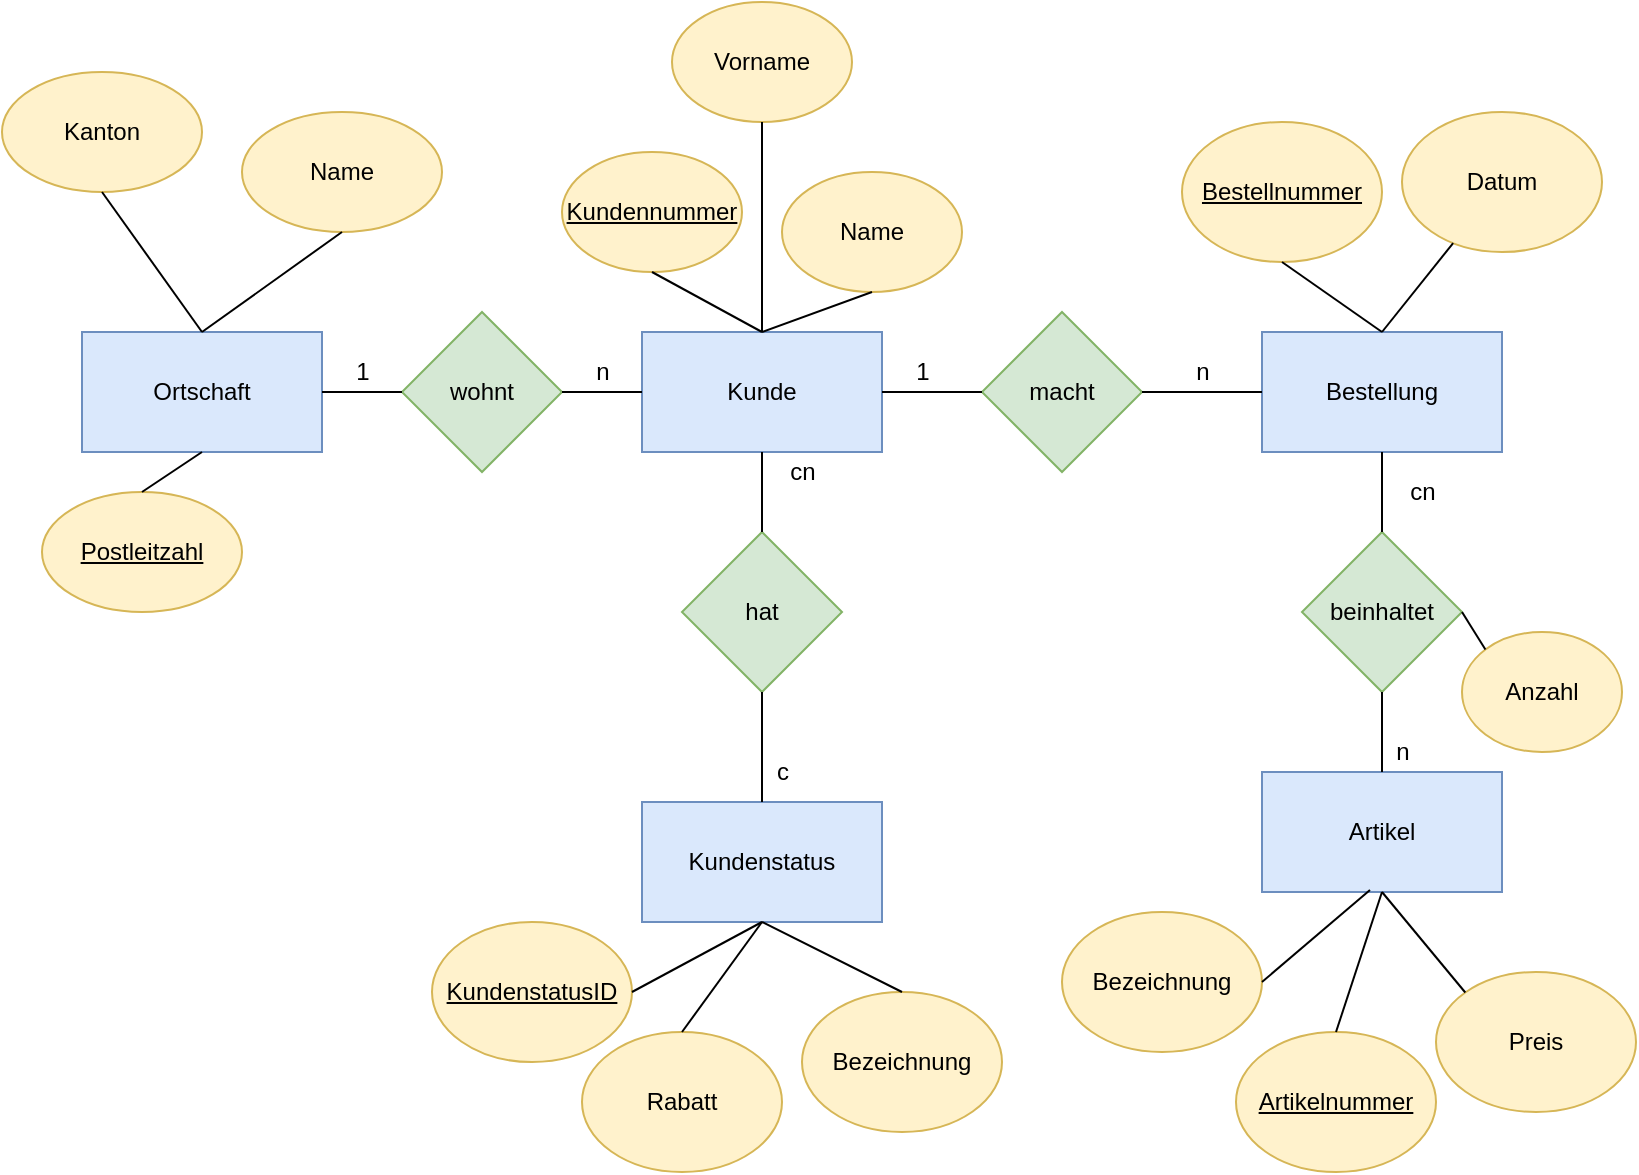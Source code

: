 <mxfile version="20.3.0" type="device"><diagram id="xwAzgsWyY6-FpYlfGLR4" name="Seite-1"><mxGraphModel dx="1234" dy="787" grid="1" gridSize="10" guides="1" tooltips="1" connect="1" arrows="1" fold="1" page="1" pageScale="1" pageWidth="827" pageHeight="1169" math="0" shadow="0"><root><mxCell id="0"/><mxCell id="1" parent="0"/><mxCell id="b8vkZWEt1r1g3HTHjguu-1" value="Bestellung" style="rounded=0;whiteSpace=wrap;html=1;fillColor=#dae8fc;strokeColor=#6c8ebf;" parent="1" vertex="1"><mxGeometry x="640" y="350" width="120" height="60" as="geometry"/></mxCell><mxCell id="b8vkZWEt1r1g3HTHjguu-2" value="Kunde" style="rounded=0;whiteSpace=wrap;html=1;fillColor=#dae8fc;strokeColor=#6c8ebf;" parent="1" vertex="1"><mxGeometry x="330" y="350" width="120" height="60" as="geometry"/></mxCell><mxCell id="b8vkZWEt1r1g3HTHjguu-3" value="Ortschaft" style="rounded=0;whiteSpace=wrap;html=1;fillColor=#dae8fc;strokeColor=#6c8ebf;" parent="1" vertex="1"><mxGeometry x="50" y="350" width="120" height="60" as="geometry"/></mxCell><mxCell id="b8vkZWEt1r1g3HTHjguu-4" value="Artikel" style="rounded=0;whiteSpace=wrap;html=1;fillColor=#dae8fc;strokeColor=#6c8ebf;" parent="1" vertex="1"><mxGeometry x="640" y="570" width="120" height="60" as="geometry"/></mxCell><mxCell id="b8vkZWEt1r1g3HTHjguu-5" value="wohnt" style="rhombus;whiteSpace=wrap;html=1;fillColor=#d5e8d4;strokeColor=#82b366;" parent="1" vertex="1"><mxGeometry x="210" y="340" width="80" height="80" as="geometry"/></mxCell><mxCell id="b8vkZWEt1r1g3HTHjguu-6" value="macht" style="rhombus;whiteSpace=wrap;html=1;fillColor=#d5e8d4;strokeColor=#82b366;" parent="1" vertex="1"><mxGeometry x="500" y="340" width="80" height="80" as="geometry"/></mxCell><mxCell id="b8vkZWEt1r1g3HTHjguu-7" value="beinhaltet" style="rhombus;whiteSpace=wrap;html=1;fillColor=#d5e8d4;strokeColor=#82b366;" parent="1" vertex="1"><mxGeometry x="660" y="450" width="80" height="80" as="geometry"/></mxCell><mxCell id="b8vkZWEt1r1g3HTHjguu-8" value="" style="endArrow=none;html=1;rounded=0;exitX=0;exitY=0.5;exitDx=0;exitDy=0;entryX=1;entryY=0.5;entryDx=0;entryDy=0;" parent="1" source="b8vkZWEt1r1g3HTHjguu-2" target="b8vkZWEt1r1g3HTHjguu-5" edge="1"><mxGeometry width="50" height="50" relative="1" as="geometry"><mxPoint x="390" y="490" as="sourcePoint"/><mxPoint x="440" y="440" as="targetPoint"/></mxGeometry></mxCell><mxCell id="b8vkZWEt1r1g3HTHjguu-9" value="" style="endArrow=none;html=1;rounded=0;exitX=0;exitY=0.5;exitDx=0;exitDy=0;entryX=1;entryY=0.5;entryDx=0;entryDy=0;" parent="1" source="b8vkZWEt1r1g3HTHjguu-5" target="b8vkZWEt1r1g3HTHjguu-3" edge="1"><mxGeometry width="50" height="50" relative="1" as="geometry"><mxPoint x="390" y="490" as="sourcePoint"/><mxPoint x="320" y="380" as="targetPoint"/></mxGeometry></mxCell><mxCell id="b8vkZWEt1r1g3HTHjguu-11" value="" style="endArrow=none;html=1;rounded=0;entryX=0;entryY=0.5;entryDx=0;entryDy=0;exitX=1;exitY=0.5;exitDx=0;exitDy=0;" parent="1" source="b8vkZWEt1r1g3HTHjguu-6" target="b8vkZWEt1r1g3HTHjguu-1" edge="1"><mxGeometry width="50" height="50" relative="1" as="geometry"><mxPoint x="390" y="490" as="sourcePoint"/><mxPoint x="440" y="440" as="targetPoint"/></mxGeometry></mxCell><mxCell id="b8vkZWEt1r1g3HTHjguu-12" value="" style="endArrow=none;html=1;rounded=0;entryX=0.5;entryY=1;entryDx=0;entryDy=0;exitX=0.5;exitY=0;exitDx=0;exitDy=0;" parent="1" source="b8vkZWEt1r1g3HTHjguu-7" target="b8vkZWEt1r1g3HTHjguu-1" edge="1"><mxGeometry width="50" height="50" relative="1" as="geometry"><mxPoint x="390" y="490" as="sourcePoint"/><mxPoint x="440" y="440" as="targetPoint"/></mxGeometry></mxCell><mxCell id="b8vkZWEt1r1g3HTHjguu-13" value="" style="endArrow=none;html=1;rounded=0;entryX=0.5;entryY=1;entryDx=0;entryDy=0;exitX=0.5;exitY=0;exitDx=0;exitDy=0;" parent="1" source="b8vkZWEt1r1g3HTHjguu-4" target="b8vkZWEt1r1g3HTHjguu-7" edge="1"><mxGeometry width="50" height="50" relative="1" as="geometry"><mxPoint x="390" y="490" as="sourcePoint"/><mxPoint x="440" y="440" as="targetPoint"/></mxGeometry></mxCell><mxCell id="b8vkZWEt1r1g3HTHjguu-14" value="&lt;u&gt;Kundennummer&lt;/u&gt;" style="ellipse;whiteSpace=wrap;html=1;fillColor=#fff2cc;strokeColor=#d6b656;" parent="1" vertex="1"><mxGeometry x="290" y="260" width="90" height="60" as="geometry"/></mxCell><mxCell id="b8vkZWEt1r1g3HTHjguu-15" value="Name" style="ellipse;whiteSpace=wrap;html=1;fillColor=#fff2cc;strokeColor=#d6b656;" parent="1" vertex="1"><mxGeometry x="400" y="270" width="90" height="60" as="geometry"/></mxCell><mxCell id="b8vkZWEt1r1g3HTHjguu-16" value="Vorname" style="ellipse;whiteSpace=wrap;html=1;fillColor=#fff2cc;strokeColor=#d6b656;" parent="1" vertex="1"><mxGeometry x="345" y="185" width="90" height="60" as="geometry"/></mxCell><mxCell id="b8vkZWEt1r1g3HTHjguu-18" value="" style="endArrow=none;html=1;rounded=0;exitX=0.5;exitY=1;exitDx=0;exitDy=0;" parent="1" source="b8vkZWEt1r1g3HTHjguu-16" edge="1"><mxGeometry width="50" height="50" relative="1" as="geometry"><mxPoint x="390" y="250" as="sourcePoint"/><mxPoint x="390" y="350" as="targetPoint"/></mxGeometry></mxCell><mxCell id="b8vkZWEt1r1g3HTHjguu-19" value="" style="endArrow=none;html=1;rounded=0;exitX=0.5;exitY=1;exitDx=0;exitDy=0;entryX=0.5;entryY=0;entryDx=0;entryDy=0;" parent="1" source="b8vkZWEt1r1g3HTHjguu-14" target="b8vkZWEt1r1g3HTHjguu-2" edge="1"><mxGeometry width="50" height="50" relative="1" as="geometry"><mxPoint x="390" y="490" as="sourcePoint"/><mxPoint x="440" y="440" as="targetPoint"/></mxGeometry></mxCell><mxCell id="b8vkZWEt1r1g3HTHjguu-20" value="" style="endArrow=none;html=1;rounded=0;entryX=0.5;entryY=1;entryDx=0;entryDy=0;exitX=0.5;exitY=0;exitDx=0;exitDy=0;" parent="1" source="b8vkZWEt1r1g3HTHjguu-2" target="b8vkZWEt1r1g3HTHjguu-15" edge="1"><mxGeometry width="50" height="50" relative="1" as="geometry"><mxPoint x="390" y="490" as="sourcePoint"/><mxPoint x="440" y="440" as="targetPoint"/></mxGeometry></mxCell><mxCell id="b8vkZWEt1r1g3HTHjguu-21" value="&lt;u&gt;Postleitzahl&lt;/u&gt;" style="ellipse;whiteSpace=wrap;html=1;fillColor=#fff2cc;strokeColor=#d6b656;" parent="1" vertex="1"><mxGeometry x="30" y="430" width="100" height="60" as="geometry"/></mxCell><mxCell id="b8vkZWEt1r1g3HTHjguu-22" value="Kanton" style="ellipse;whiteSpace=wrap;html=1;fillColor=#fff2cc;strokeColor=#d6b656;" parent="1" vertex="1"><mxGeometry x="10" y="220" width="100" height="60" as="geometry"/></mxCell><mxCell id="b8vkZWEt1r1g3HTHjguu-23" value="Name" style="ellipse;whiteSpace=wrap;html=1;fillColor=#fff2cc;strokeColor=#d6b656;" parent="1" vertex="1"><mxGeometry x="130" y="240" width="100" height="60" as="geometry"/></mxCell><mxCell id="b8vkZWEt1r1g3HTHjguu-24" value="" style="endArrow=none;html=1;rounded=0;entryX=0.5;entryY=1;entryDx=0;entryDy=0;exitX=0.5;exitY=0;exitDx=0;exitDy=0;" parent="1" source="b8vkZWEt1r1g3HTHjguu-3" target="b8vkZWEt1r1g3HTHjguu-23" edge="1"><mxGeometry width="50" height="50" relative="1" as="geometry"><mxPoint x="390" y="490" as="sourcePoint"/><mxPoint x="440" y="440" as="targetPoint"/></mxGeometry></mxCell><mxCell id="b8vkZWEt1r1g3HTHjguu-25" value="" style="endArrow=none;html=1;rounded=0;entryX=0.5;entryY=1;entryDx=0;entryDy=0;exitX=0.5;exitY=0;exitDx=0;exitDy=0;" parent="1" source="b8vkZWEt1r1g3HTHjguu-3" target="b8vkZWEt1r1g3HTHjguu-22" edge="1"><mxGeometry width="50" height="50" relative="1" as="geometry"><mxPoint x="390" y="490" as="sourcePoint"/><mxPoint x="440" y="440" as="targetPoint"/></mxGeometry></mxCell><mxCell id="b8vkZWEt1r1g3HTHjguu-26" value="" style="endArrow=none;html=1;rounded=0;entryX=0.5;entryY=1;entryDx=0;entryDy=0;exitX=0.5;exitY=0;exitDx=0;exitDy=0;" parent="1" source="b8vkZWEt1r1g3HTHjguu-21" target="b8vkZWEt1r1g3HTHjguu-3" edge="1"><mxGeometry width="50" height="50" relative="1" as="geometry"><mxPoint x="390" y="440" as="sourcePoint"/><mxPoint x="440" y="440" as="targetPoint"/></mxGeometry></mxCell><mxCell id="b8vkZWEt1r1g3HTHjguu-27" value="&lt;u&gt;Bestellnummer&lt;/u&gt;" style="ellipse;whiteSpace=wrap;html=1;fillColor=#fff2cc;strokeColor=#d6b656;" parent="1" vertex="1"><mxGeometry x="600" y="245" width="100" height="70" as="geometry"/></mxCell><mxCell id="b8vkZWEt1r1g3HTHjguu-28" value="Datum" style="ellipse;whiteSpace=wrap;html=1;fillColor=#fff2cc;strokeColor=#d6b656;" parent="1" vertex="1"><mxGeometry x="710" y="240" width="100" height="70" as="geometry"/></mxCell><mxCell id="b8vkZWEt1r1g3HTHjguu-29" value="" style="endArrow=none;html=1;rounded=0;entryX=0.5;entryY=1;entryDx=0;entryDy=0;exitX=0.5;exitY=0;exitDx=0;exitDy=0;" parent="1" source="b8vkZWEt1r1g3HTHjguu-1" target="b8vkZWEt1r1g3HTHjguu-27" edge="1"><mxGeometry width="50" height="50" relative="1" as="geometry"><mxPoint x="390" y="490" as="sourcePoint"/><mxPoint x="440" y="440" as="targetPoint"/></mxGeometry></mxCell><mxCell id="b8vkZWEt1r1g3HTHjguu-30" value="" style="endArrow=none;html=1;rounded=0;exitX=0.5;exitY=0;exitDx=0;exitDy=0;" parent="1" source="b8vkZWEt1r1g3HTHjguu-1" target="b8vkZWEt1r1g3HTHjguu-28" edge="1"><mxGeometry width="50" height="50" relative="1" as="geometry"><mxPoint x="390" y="490" as="sourcePoint"/><mxPoint x="440" y="440" as="targetPoint"/></mxGeometry></mxCell><mxCell id="b8vkZWEt1r1g3HTHjguu-32" value="&lt;u&gt;Artikelnummer&lt;/u&gt;" style="ellipse;whiteSpace=wrap;html=1;fillColor=#fff2cc;strokeColor=#d6b656;" parent="1" vertex="1"><mxGeometry x="627" y="700" width="100" height="70" as="geometry"/></mxCell><mxCell id="b8vkZWEt1r1g3HTHjguu-33" value="Bezeichnung" style="ellipse;whiteSpace=wrap;html=1;fillColor=#fff2cc;strokeColor=#d6b656;" parent="1" vertex="1"><mxGeometry x="540" y="640" width="100" height="70" as="geometry"/></mxCell><mxCell id="b8vkZWEt1r1g3HTHjguu-34" value="Preis" style="ellipse;whiteSpace=wrap;html=1;fillColor=#fff2cc;strokeColor=#d6b656;" parent="1" vertex="1"><mxGeometry x="727" y="670" width="100" height="70" as="geometry"/></mxCell><mxCell id="b8vkZWEt1r1g3HTHjguu-35" value="" style="endArrow=none;html=1;rounded=0;entryX=0.5;entryY=0;entryDx=0;entryDy=0;exitX=0.5;exitY=1;exitDx=0;exitDy=0;" parent="1" source="b8vkZWEt1r1g3HTHjguu-4" target="b8vkZWEt1r1g3HTHjguu-32" edge="1"><mxGeometry width="50" height="50" relative="1" as="geometry"><mxPoint x="390" y="490" as="sourcePoint"/><mxPoint x="440" y="440" as="targetPoint"/></mxGeometry></mxCell><mxCell id="b8vkZWEt1r1g3HTHjguu-36" value="" style="endArrow=none;html=1;rounded=0;entryX=1;entryY=0.5;entryDx=0;entryDy=0;exitX=0.45;exitY=0.983;exitDx=0;exitDy=0;exitPerimeter=0;" parent="1" source="b8vkZWEt1r1g3HTHjguu-4" target="b8vkZWEt1r1g3HTHjguu-33" edge="1"><mxGeometry width="50" height="50" relative="1" as="geometry"><mxPoint x="390" y="490" as="sourcePoint"/><mxPoint x="440" y="440" as="targetPoint"/></mxGeometry></mxCell><mxCell id="b8vkZWEt1r1g3HTHjguu-37" value="" style="endArrow=none;html=1;rounded=0;exitX=0;exitY=0;exitDx=0;exitDy=0;entryX=0.5;entryY=1;entryDx=0;entryDy=0;" parent="1" source="b8vkZWEt1r1g3HTHjguu-34" target="b8vkZWEt1r1g3HTHjguu-4" edge="1"><mxGeometry width="50" height="50" relative="1" as="geometry"><mxPoint x="390" y="490" as="sourcePoint"/><mxPoint x="440" y="440" as="targetPoint"/></mxGeometry></mxCell><mxCell id="b8vkZWEt1r1g3HTHjguu-38" value="" style="endArrow=none;html=1;rounded=0;entryX=1;entryY=0.5;entryDx=0;entryDy=0;exitX=0;exitY=0.5;exitDx=0;exitDy=0;" parent="1" source="b8vkZWEt1r1g3HTHjguu-6" target="b8vkZWEt1r1g3HTHjguu-2" edge="1"><mxGeometry width="50" height="50" relative="1" as="geometry"><mxPoint x="390" y="490" as="sourcePoint"/><mxPoint x="440" y="440" as="targetPoint"/></mxGeometry></mxCell><mxCell id="b8vkZWEt1r1g3HTHjguu-39" value="1" style="text;html=1;align=center;verticalAlign=middle;resizable=0;points=[];autosize=1;strokeColor=none;fillColor=none;" parent="1" vertex="1"><mxGeometry x="455" y="355" width="30" height="30" as="geometry"/></mxCell><mxCell id="b8vkZWEt1r1g3HTHjguu-40" value="n" style="text;html=1;align=center;verticalAlign=middle;resizable=0;points=[];autosize=1;strokeColor=none;fillColor=none;" parent="1" vertex="1"><mxGeometry x="595" y="355" width="30" height="30" as="geometry"/></mxCell><mxCell id="b8vkZWEt1r1g3HTHjguu-41" value="cn" style="text;html=1;align=center;verticalAlign=middle;resizable=0;points=[];autosize=1;strokeColor=none;fillColor=none;" parent="1" vertex="1"><mxGeometry x="700" y="415" width="40" height="30" as="geometry"/></mxCell><mxCell id="b8vkZWEt1r1g3HTHjguu-42" value="n" style="text;html=1;align=center;verticalAlign=middle;resizable=0;points=[];autosize=1;strokeColor=none;fillColor=none;" parent="1" vertex="1"><mxGeometry x="695" y="545" width="30" height="30" as="geometry"/></mxCell><mxCell id="b8vkZWEt1r1g3HTHjguu-43" value="n" style="text;html=1;align=center;verticalAlign=middle;resizable=0;points=[];autosize=1;strokeColor=none;fillColor=none;" parent="1" vertex="1"><mxGeometry x="295" y="355" width="30" height="30" as="geometry"/></mxCell><mxCell id="b8vkZWEt1r1g3HTHjguu-44" value="1" style="text;html=1;align=center;verticalAlign=middle;resizable=0;points=[];autosize=1;strokeColor=none;fillColor=none;" parent="1" vertex="1"><mxGeometry x="175" y="355" width="30" height="30" as="geometry"/></mxCell><mxCell id="b8vkZWEt1r1g3HTHjguu-45" value="Kundenstatus" style="rounded=0;whiteSpace=wrap;html=1;fillColor=#dae8fc;strokeColor=#6c8ebf;" parent="1" vertex="1"><mxGeometry x="330" y="585" width="120" height="60" as="geometry"/></mxCell><mxCell id="b8vkZWEt1r1g3HTHjguu-46" value="hat" style="rhombus;whiteSpace=wrap;html=1;fillColor=#d5e8d4;strokeColor=#82b366;" parent="1" vertex="1"><mxGeometry x="350" y="450" width="80" height="80" as="geometry"/></mxCell><mxCell id="b8vkZWEt1r1g3HTHjguu-47" value="" style="endArrow=none;html=1;rounded=0;entryX=0.5;entryY=1;entryDx=0;entryDy=0;exitX=0.5;exitY=0;exitDx=0;exitDy=0;" parent="1" source="b8vkZWEt1r1g3HTHjguu-46" target="b8vkZWEt1r1g3HTHjguu-2" edge="1"><mxGeometry width="50" height="50" relative="1" as="geometry"><mxPoint x="390" y="440" as="sourcePoint"/><mxPoint x="440" y="440" as="targetPoint"/></mxGeometry></mxCell><mxCell id="b8vkZWEt1r1g3HTHjguu-48" value="" style="endArrow=none;html=1;rounded=0;exitX=0.5;exitY=1;exitDx=0;exitDy=0;entryX=0.5;entryY=0;entryDx=0;entryDy=0;" parent="1" source="b8vkZWEt1r1g3HTHjguu-46" target="b8vkZWEt1r1g3HTHjguu-45" edge="1"><mxGeometry width="50" height="50" relative="1" as="geometry"><mxPoint x="390" y="490" as="sourcePoint"/><mxPoint x="440" y="440" as="targetPoint"/></mxGeometry></mxCell><mxCell id="b8vkZWEt1r1g3HTHjguu-49" value="cn" style="text;html=1;align=center;verticalAlign=middle;resizable=0;points=[];autosize=1;strokeColor=none;fillColor=none;" parent="1" vertex="1"><mxGeometry x="390" y="405" width="40" height="30" as="geometry"/></mxCell><mxCell id="b8vkZWEt1r1g3HTHjguu-50" value="c" style="text;html=1;align=center;verticalAlign=middle;resizable=0;points=[];autosize=1;strokeColor=none;fillColor=none;" parent="1" vertex="1"><mxGeometry x="385" y="555" width="30" height="30" as="geometry"/></mxCell><mxCell id="b8vkZWEt1r1g3HTHjguu-51" value="Bezeichnung" style="ellipse;whiteSpace=wrap;html=1;fillColor=#fff2cc;strokeColor=#d6b656;" parent="1" vertex="1"><mxGeometry x="410" y="680" width="100" height="70" as="geometry"/></mxCell><mxCell id="b8vkZWEt1r1g3HTHjguu-52" value="Rabatt" style="ellipse;whiteSpace=wrap;html=1;fillColor=#fff2cc;strokeColor=#d6b656;" parent="1" vertex="1"><mxGeometry x="300" y="700" width="100" height="70" as="geometry"/></mxCell><mxCell id="b8vkZWEt1r1g3HTHjguu-53" value="&lt;u&gt;KundenstatusID&lt;/u&gt;" style="ellipse;whiteSpace=wrap;html=1;fillColor=#fff2cc;strokeColor=#d6b656;" parent="1" vertex="1"><mxGeometry x="225" y="645" width="100" height="70" as="geometry"/></mxCell><mxCell id="b8vkZWEt1r1g3HTHjguu-54" value="" style="endArrow=none;html=1;rounded=0;exitX=1;exitY=0.5;exitDx=0;exitDy=0;entryX=0.5;entryY=1;entryDx=0;entryDy=0;" parent="1" source="b8vkZWEt1r1g3HTHjguu-53" target="b8vkZWEt1r1g3HTHjguu-45" edge="1"><mxGeometry width="50" height="50" relative="1" as="geometry"><mxPoint x="390" y="490" as="sourcePoint"/><mxPoint x="440" y="440" as="targetPoint"/></mxGeometry></mxCell><mxCell id="b8vkZWEt1r1g3HTHjguu-55" value="" style="endArrow=none;html=1;rounded=0;exitX=0.5;exitY=0;exitDx=0;exitDy=0;entryX=0.5;entryY=1;entryDx=0;entryDy=0;" parent="1" source="b8vkZWEt1r1g3HTHjguu-52" target="b8vkZWEt1r1g3HTHjguu-45" edge="1"><mxGeometry width="50" height="50" relative="1" as="geometry"><mxPoint x="390" y="490" as="sourcePoint"/><mxPoint x="440" y="440" as="targetPoint"/></mxGeometry></mxCell><mxCell id="b8vkZWEt1r1g3HTHjguu-56" value="" style="endArrow=none;html=1;rounded=0;exitX=0.5;exitY=0;exitDx=0;exitDy=0;entryX=0.5;entryY=1;entryDx=0;entryDy=0;" parent="1" source="b8vkZWEt1r1g3HTHjguu-51" target="b8vkZWEt1r1g3HTHjguu-45" edge="1"><mxGeometry width="50" height="50" relative="1" as="geometry"><mxPoint x="390" y="490" as="sourcePoint"/><mxPoint x="440" y="440" as="targetPoint"/></mxGeometry></mxCell><mxCell id="fz-1VVGURFA2BVEk1kpW-1" value="Anzahl" style="ellipse;whiteSpace=wrap;html=1;fillColor=#fff2cc;strokeColor=#d6b656;" vertex="1" parent="1"><mxGeometry x="740" y="500" width="80" height="60" as="geometry"/></mxCell><mxCell id="fz-1VVGURFA2BVEk1kpW-2" value="" style="endArrow=none;html=1;rounded=0;entryX=0;entryY=0;entryDx=0;entryDy=0;exitX=1;exitY=0.5;exitDx=0;exitDy=0;" edge="1" parent="1" source="b8vkZWEt1r1g3HTHjguu-7" target="fz-1VVGURFA2BVEk1kpW-1"><mxGeometry width="50" height="50" relative="1" as="geometry"><mxPoint x="390" y="430" as="sourcePoint"/><mxPoint x="440" y="380" as="targetPoint"/></mxGeometry></mxCell></root></mxGraphModel></diagram></mxfile>